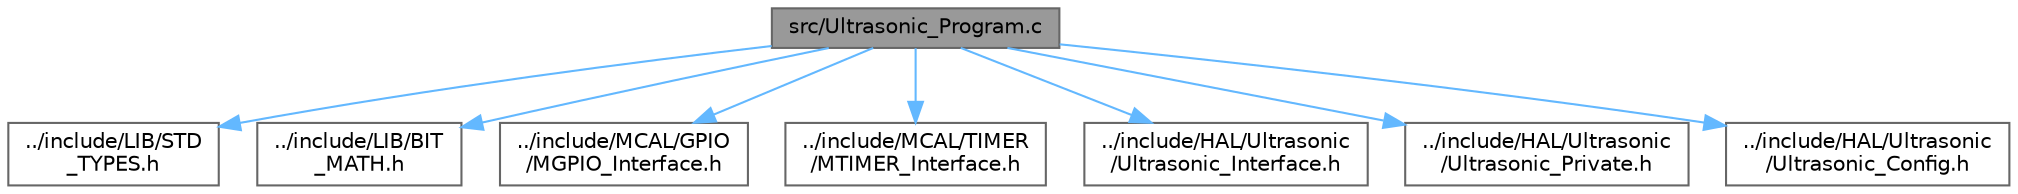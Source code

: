 digraph "src/Ultrasonic_Program.c"
{
 // LATEX_PDF_SIZE
  bgcolor="transparent";
  edge [fontname=Helvetica,fontsize=10,labelfontname=Helvetica,labelfontsize=10];
  node [fontname=Helvetica,fontsize=10,shape=box,height=0.2,width=0.4];
  Node1 [id="Node000001",label="src/Ultrasonic_Program.c",height=0.2,width=0.4,color="gray40", fillcolor="grey60", style="filled", fontcolor="black",tooltip="The HAL_Ultrasonic C file that has the functions body of MTIMER driver."];
  Node1 -> Node2 [id="edge1_Node000001_Node000002",color="steelblue1",style="solid",tooltip=" "];
  Node2 [id="Node000002",label="../include/LIB/STD\l_TYPES.h",height=0.2,width=0.4,color="grey40", fillcolor="white", style="filled",URL="$_s_t_d___t_y_p_e_s_8h.html",tooltip="The standard types used in the projects."];
  Node1 -> Node3 [id="edge2_Node000001_Node000003",color="steelblue1",style="solid",tooltip=" "];
  Node3 [id="Node000003",label="../include/LIB/BIT\l_MATH.h",height=0.2,width=0.4,color="grey40", fillcolor="white", style="filled",URL="$_b_i_t___m_a_t_h_8h.html",tooltip="The bit manipulation functions like macro."];
  Node1 -> Node4 [id="edge3_Node000001_Node000004",color="steelblue1",style="solid",tooltip=" "];
  Node4 [id="Node000004",label="../include/MCAL/GPIO\l/MGPIO_Interface.h",height=0.2,width=0.4,color="grey40", fillcolor="white", style="filled",URL="$_m_g_p_i_o___interface_8h.html",tooltip=" "];
  Node1 -> Node5 [id="edge4_Node000001_Node000005",color="steelblue1",style="solid",tooltip=" "];
  Node5 [id="Node000005",label="../include/MCAL/TIMER\l/MTIMER_Interface.h",height=0.2,width=0.4,color="grey40", fillcolor="white", style="filled",URL="$_m_t_i_m_e_r___interface_8h.html",tooltip=" "];
  Node1 -> Node6 [id="edge5_Node000001_Node000006",color="steelblue1",style="solid",tooltip=" "];
  Node6 [id="Node000006",label="../include/HAL/Ultrasonic\l/Ultrasonic_Interface.h",height=0.2,width=0.4,color="grey40", fillcolor="white", style="filled",URL="$_ultrasonic___interface_8h.html",tooltip=" "];
  Node1 -> Node7 [id="edge6_Node000001_Node000007",color="steelblue1",style="solid",tooltip=" "];
  Node7 [id="Node000007",label="../include/HAL/Ultrasonic\l/Ultrasonic_Private.h",height=0.2,width=0.4,color="grey40", fillcolor="white", style="filled",URL="$_ultrasonic___private_8h.html",tooltip=" "];
  Node1 -> Node8 [id="edge7_Node000001_Node000008",color="steelblue1",style="solid",tooltip=" "];
  Node8 [id="Node000008",label="../include/HAL/Ultrasonic\l/Ultrasonic_Config.h",height=0.2,width=0.4,color="grey40", fillcolor="white", style="filled",URL="$_ultrasonic___config_8h.html",tooltip=" "];
}

